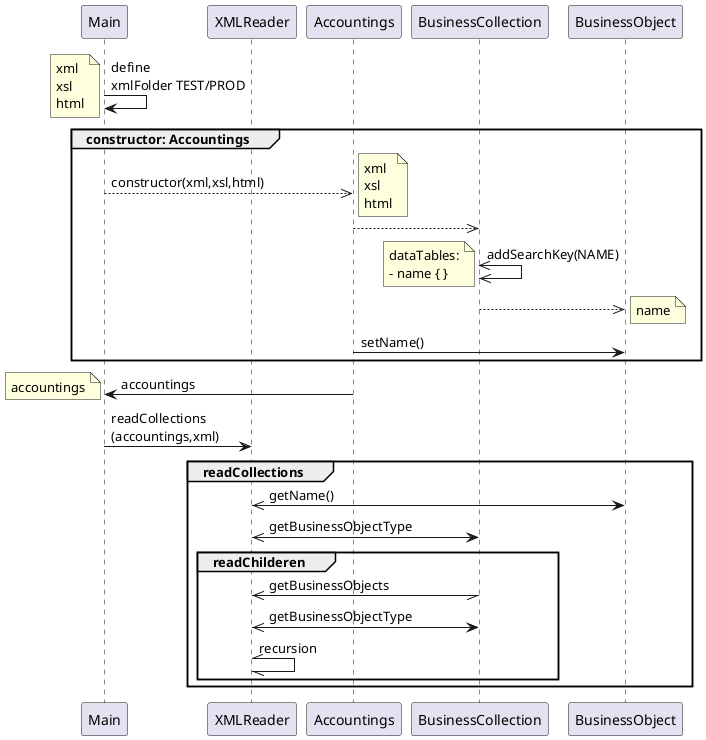 @startuml
participant Main
participant XMLReader
participant Accountings
participant BusinessCollection
participant BusinessObject

Main->Main:define\nxmlFolder TEST/PROD
note left:xml\nxsl\nhtml

group constructor: Accountings
    Main-->>Accountings:constructor(xml,xsl,html)
    note right:xml\nxsl\nhtml
    Accountings-->>BusinessCollection
    'note right:dataTables
    BusinessCollection<<->>BusinessCollection:addSearchKey(NAME)
    note left:dataTables:\n- name { }
    BusinessCollection-->>BusinessObject
    note right:name
    Accountings->BusinessObject:setName()
end

Main<-Accountings:accountings
note left:accountings

Main->XMLReader:readCollections\n(accountings,xml)

    group readCollections
    XMLReader<<->BusinessObject:getName()
'    note left:businessCollectionName

    XMLReader<<->BusinessCollection:getBusinessObjectType
'    note left:collectionName



    group readChilderen

    XMLReader\\->>BusinessCollection:getBusinessObjects
    XMLReader<<->BusinessCollection:getBusinessObjectType
    XMLReader\\->>XMLReader:recursion
    end

    end
@enduml
